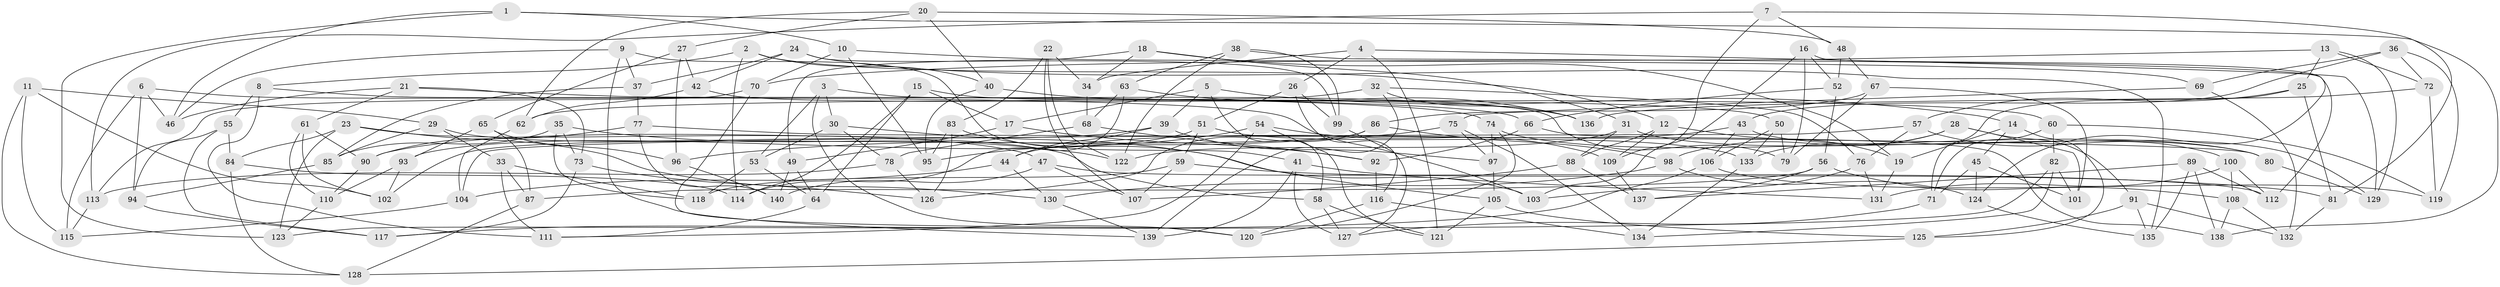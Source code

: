 // Generated by graph-tools (version 1.1) at 2025/16/03/09/25 04:16:25]
// undirected, 140 vertices, 280 edges
graph export_dot {
graph [start="1"]
  node [color=gray90,style=filled];
  1;
  2;
  3;
  4;
  5;
  6;
  7;
  8;
  9;
  10;
  11;
  12;
  13;
  14;
  15;
  16;
  17;
  18;
  19;
  20;
  21;
  22;
  23;
  24;
  25;
  26;
  27;
  28;
  29;
  30;
  31;
  32;
  33;
  34;
  35;
  36;
  37;
  38;
  39;
  40;
  41;
  42;
  43;
  44;
  45;
  46;
  47;
  48;
  49;
  50;
  51;
  52;
  53;
  54;
  55;
  56;
  57;
  58;
  59;
  60;
  61;
  62;
  63;
  64;
  65;
  66;
  67;
  68;
  69;
  70;
  71;
  72;
  73;
  74;
  75;
  76;
  77;
  78;
  79;
  80;
  81;
  82;
  83;
  84;
  85;
  86;
  87;
  88;
  89;
  90;
  91;
  92;
  93;
  94;
  95;
  96;
  97;
  98;
  99;
  100;
  101;
  102;
  103;
  104;
  105;
  106;
  107;
  108;
  109;
  110;
  111;
  112;
  113;
  114;
  115;
  116;
  117;
  118;
  119;
  120;
  121;
  122;
  123;
  124;
  125;
  126;
  127;
  128;
  129;
  130;
  131;
  132;
  133;
  134;
  135;
  136;
  137;
  138;
  139;
  140;
  1 -- 46;
  1 -- 123;
  1 -- 10;
  1 -- 138;
  2 -- 12;
  2 -- 114;
  2 -- 8;
  2 -- 40;
  3 -- 120;
  3 -- 30;
  3 -- 79;
  3 -- 53;
  4 -- 34;
  4 -- 129;
  4 -- 121;
  4 -- 26;
  5 -- 14;
  5 -- 17;
  5 -- 58;
  5 -- 39;
  6 -- 103;
  6 -- 115;
  6 -- 94;
  6 -- 46;
  7 -- 48;
  7 -- 113;
  7 -- 109;
  7 -- 81;
  8 -- 55;
  8 -- 74;
  8 -- 111;
  9 -- 46;
  9 -- 37;
  9 -- 41;
  9 -- 139;
  10 -- 69;
  10 -- 70;
  10 -- 95;
  11 -- 102;
  11 -- 29;
  11 -- 115;
  11 -- 128;
  12 -- 19;
  12 -- 109;
  12 -- 88;
  13 -- 72;
  13 -- 70;
  13 -- 129;
  13 -- 25;
  14 -- 45;
  14 -- 19;
  14 -- 125;
  15 -- 17;
  15 -- 64;
  15 -- 60;
  15 -- 114;
  16 -- 79;
  16 -- 52;
  16 -- 103;
  16 -- 124;
  17 -- 49;
  17 -- 92;
  18 -- 19;
  18 -- 34;
  18 -- 31;
  18 -- 49;
  19 -- 131;
  20 -- 27;
  20 -- 48;
  20 -- 62;
  20 -- 40;
  21 -- 46;
  21 -- 73;
  21 -- 66;
  21 -- 61;
  22 -- 34;
  22 -- 83;
  22 -- 122;
  22 -- 107;
  23 -- 84;
  23 -- 123;
  23 -- 130;
  23 -- 47;
  24 -- 135;
  24 -- 37;
  24 -- 42;
  24 -- 99;
  25 -- 81;
  25 -- 57;
  25 -- 71;
  26 -- 51;
  26 -- 99;
  26 -- 127;
  27 -- 65;
  27 -- 96;
  27 -- 42;
  28 -- 101;
  28 -- 133;
  28 -- 91;
  28 -- 98;
  29 -- 85;
  29 -- 58;
  29 -- 33;
  30 -- 78;
  30 -- 105;
  30 -- 53;
  31 -- 122;
  31 -- 88;
  31 -- 80;
  32 -- 76;
  32 -- 136;
  32 -- 139;
  32 -- 62;
  33 -- 118;
  33 -- 87;
  33 -- 111;
  34 -- 68;
  35 -- 118;
  35 -- 85;
  35 -- 73;
  35 -- 122;
  36 -- 119;
  36 -- 69;
  36 -- 72;
  36 -- 43;
  37 -- 85;
  37 -- 77;
  38 -- 112;
  38 -- 122;
  38 -- 63;
  38 -- 99;
  39 -- 44;
  39 -- 90;
  39 -- 97;
  40 -- 136;
  40 -- 95;
  41 -- 139;
  41 -- 127;
  41 -- 131;
  42 -- 62;
  42 -- 50;
  43 -- 106;
  43 -- 44;
  43 -- 129;
  44 -- 130;
  44 -- 104;
  45 -- 71;
  45 -- 101;
  45 -- 124;
  47 -- 112;
  47 -- 140;
  47 -- 107;
  48 -- 52;
  48 -- 67;
  49 -- 140;
  49 -- 64;
  50 -- 79;
  50 -- 133;
  50 -- 106;
  51 -- 133;
  51 -- 93;
  51 -- 59;
  52 -- 56;
  52 -- 66;
  53 -- 118;
  53 -- 64;
  54 -- 111;
  54 -- 121;
  54 -- 109;
  54 -- 95;
  55 -- 94;
  55 -- 84;
  55 -- 117;
  56 -- 87;
  56 -- 108;
  56 -- 137;
  57 -- 100;
  57 -- 104;
  57 -- 76;
  58 -- 127;
  58 -- 121;
  59 -- 118;
  59 -- 107;
  59 -- 81;
  60 -- 82;
  60 -- 119;
  60 -- 71;
  61 -- 102;
  61 -- 110;
  61 -- 90;
  62 -- 104;
  63 -- 68;
  63 -- 114;
  63 -- 136;
  64 -- 111;
  65 -- 87;
  65 -- 96;
  65 -- 93;
  66 -- 92;
  66 -- 138;
  67 -- 79;
  67 -- 86;
  67 -- 101;
  68 -- 78;
  68 -- 92;
  69 -- 75;
  69 -- 132;
  70 -- 113;
  70 -- 120;
  71 -- 127;
  72 -- 119;
  72 -- 136;
  73 -- 117;
  73 -- 126;
  74 -- 80;
  74 -- 120;
  74 -- 97;
  75 -- 97;
  75 -- 134;
  75 -- 96;
  76 -- 131;
  76 -- 103;
  77 -- 80;
  77 -- 140;
  77 -- 90;
  78 -- 113;
  78 -- 126;
  80 -- 129;
  81 -- 132;
  82 -- 123;
  82 -- 101;
  82 -- 134;
  83 -- 95;
  83 -- 126;
  83 -- 103;
  84 -- 114;
  84 -- 128;
  85 -- 94;
  86 -- 98;
  86 -- 126;
  86 -- 102;
  87 -- 128;
  88 -- 137;
  88 -- 107;
  89 -- 135;
  89 -- 137;
  89 -- 112;
  89 -- 138;
  90 -- 110;
  91 -- 125;
  91 -- 135;
  91 -- 132;
  92 -- 116;
  93 -- 110;
  93 -- 102;
  94 -- 117;
  96 -- 140;
  97 -- 105;
  98 -- 130;
  98 -- 124;
  99 -- 116;
  100 -- 131;
  100 -- 108;
  100 -- 112;
  104 -- 115;
  105 -- 121;
  105 -- 125;
  106 -- 119;
  106 -- 117;
  108 -- 138;
  108 -- 132;
  109 -- 137;
  110 -- 123;
  113 -- 115;
  116 -- 134;
  116 -- 120;
  124 -- 135;
  125 -- 128;
  130 -- 139;
  133 -- 134;
}
